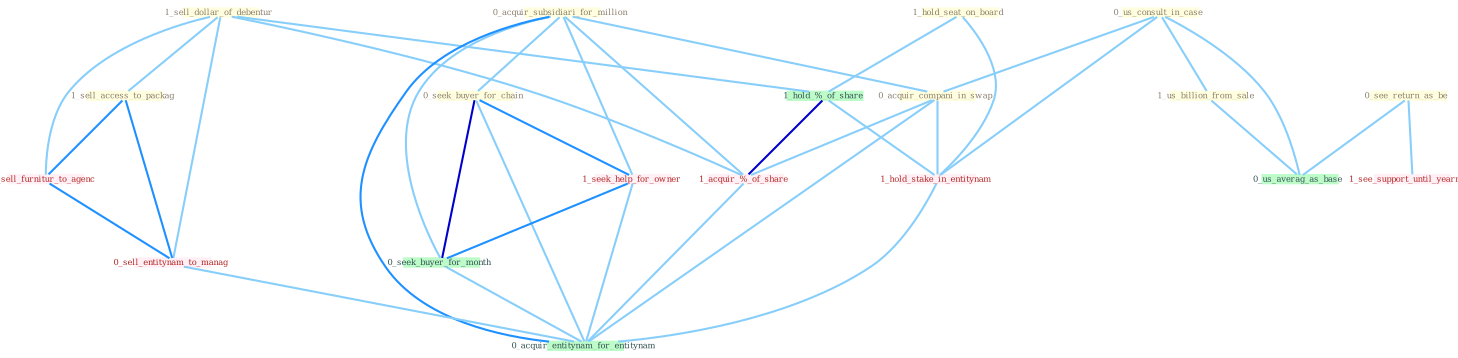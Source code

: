Graph G{ 
    node
    [shape=polygon,style=filled,width=.5,height=.06,color="#BDFCC9",fixedsize=true,fontsize=4,
    fontcolor="#2f4f4f"];
    {node
    [color="#ffffe0", fontcolor="#8b7d6b"] "1_sell_dollar_of_debentur " "0_us_consult_in_case " "1_hold_seat_on_board " "0_see_return_as_be " "1_sell_access_to_packag " "0_acquir_subsidiari_for_million " "1_us_billion_from_sale " "0_acquir_compani_in_swap " "0_seek_buyer_for_chain "}
{node [color="#fff0f5", fontcolor="#b22222"] "1_hold_stake_in_entitynam " "1_seek_help_for_owner " "1_acquir_%_of_share " "1_see_support_until_yearnum " "0_sell_furnitur_to_agenc " "0_sell_entitynam_to_manag "}
edge [color="#B0E2FF"];

	"1_sell_dollar_of_debentur " -- "1_sell_access_to_packag " [w="1", color="#87cefa" ];
	"1_sell_dollar_of_debentur " -- "1_hold_%_of_share " [w="1", color="#87cefa" ];
	"1_sell_dollar_of_debentur " -- "1_acquir_%_of_share " [w="1", color="#87cefa" ];
	"1_sell_dollar_of_debentur " -- "0_sell_furnitur_to_agenc " [w="1", color="#87cefa" ];
	"1_sell_dollar_of_debentur " -- "0_sell_entitynam_to_manag " [w="1", color="#87cefa" ];
	"0_us_consult_in_case " -- "1_us_billion_from_sale " [w="1", color="#87cefa" ];
	"0_us_consult_in_case " -- "0_acquir_compani_in_swap " [w="1", color="#87cefa" ];
	"0_us_consult_in_case " -- "1_hold_stake_in_entitynam " [w="1", color="#87cefa" ];
	"0_us_consult_in_case " -- "0_us_averag_as_base " [w="1", color="#87cefa" ];
	"1_hold_seat_on_board " -- "1_hold_%_of_share " [w="1", color="#87cefa" ];
	"1_hold_seat_on_board " -- "1_hold_stake_in_entitynam " [w="1", color="#87cefa" ];
	"0_see_return_as_be " -- "1_see_support_until_yearnum " [w="1", color="#87cefa" ];
	"0_see_return_as_be " -- "0_us_averag_as_base " [w="1", color="#87cefa" ];
	"1_sell_access_to_packag " -- "0_sell_furnitur_to_agenc " [w="2", color="#1e90ff" , len=0.8];
	"1_sell_access_to_packag " -- "0_sell_entitynam_to_manag " [w="2", color="#1e90ff" , len=0.8];
	"0_acquir_subsidiari_for_million " -- "0_acquir_compani_in_swap " [w="1", color="#87cefa" ];
	"0_acquir_subsidiari_for_million " -- "0_seek_buyer_for_chain " [w="1", color="#87cefa" ];
	"0_acquir_subsidiari_for_million " -- "1_seek_help_for_owner " [w="1", color="#87cefa" ];
	"0_acquir_subsidiari_for_million " -- "0_seek_buyer_for_month " [w="1", color="#87cefa" ];
	"0_acquir_subsidiari_for_million " -- "1_acquir_%_of_share " [w="1", color="#87cefa" ];
	"0_acquir_subsidiari_for_million " -- "0_acquir_entitynam_for_entitynam " [w="2", color="#1e90ff" , len=0.8];
	"1_us_billion_from_sale " -- "0_us_averag_as_base " [w="1", color="#87cefa" ];
	"0_acquir_compani_in_swap " -- "1_hold_stake_in_entitynam " [w="1", color="#87cefa" ];
	"0_acquir_compani_in_swap " -- "1_acquir_%_of_share " [w="1", color="#87cefa" ];
	"0_acquir_compani_in_swap " -- "0_acquir_entitynam_for_entitynam " [w="1", color="#87cefa" ];
	"0_seek_buyer_for_chain " -- "1_seek_help_for_owner " [w="2", color="#1e90ff" , len=0.8];
	"0_seek_buyer_for_chain " -- "0_seek_buyer_for_month " [w="3", color="#0000cd" , len=0.6];
	"0_seek_buyer_for_chain " -- "0_acquir_entitynam_for_entitynam " [w="1", color="#87cefa" ];
	"1_hold_%_of_share " -- "1_hold_stake_in_entitynam " [w="1", color="#87cefa" ];
	"1_hold_%_of_share " -- "1_acquir_%_of_share " [w="3", color="#0000cd" , len=0.6];
	"1_hold_stake_in_entitynam " -- "0_acquir_entitynam_for_entitynam " [w="1", color="#87cefa" ];
	"1_seek_help_for_owner " -- "0_seek_buyer_for_month " [w="2", color="#1e90ff" , len=0.8];
	"1_seek_help_for_owner " -- "0_acquir_entitynam_for_entitynam " [w="1", color="#87cefa" ];
	"0_seek_buyer_for_month " -- "0_acquir_entitynam_for_entitynam " [w="1", color="#87cefa" ];
	"1_acquir_%_of_share " -- "0_acquir_entitynam_for_entitynam " [w="1", color="#87cefa" ];
	"0_sell_furnitur_to_agenc " -- "0_sell_entitynam_to_manag " [w="2", color="#1e90ff" , len=0.8];
	"0_sell_entitynam_to_manag " -- "0_acquir_entitynam_for_entitynam " [w="1", color="#87cefa" ];
}